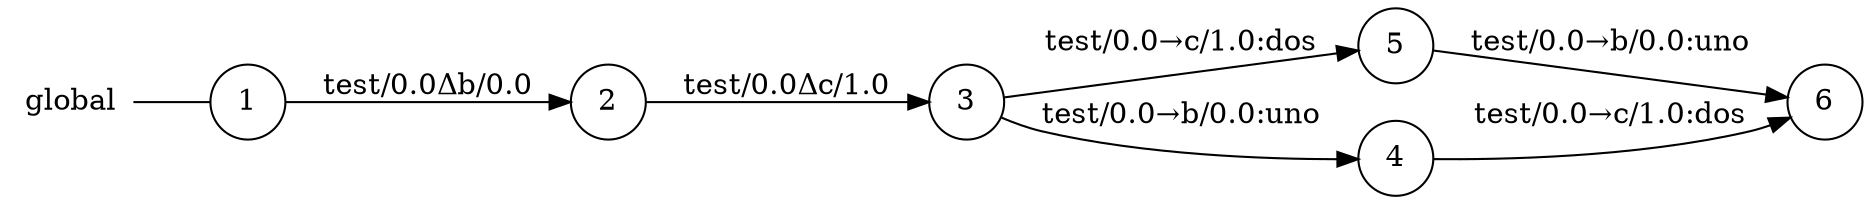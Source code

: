 digraph global {
	rankdir="LR";
	n_0 [label="global", shape="plaintext"];
	n_1 [id="5", shape=circle, label="5"];
	n_2 [id="6", shape=circle, label="6"];
	n_3 [id="1", shape=circle, label="1"];
	n_0 -> n_3 [arrowhead=none];
	n_4 [id="2", shape=circle, label="2"];
	n_5 [id="4", shape=circle, label="4"];
	n_6 [id="3", shape=circle, label="3"];

	n_1 -> n_2 [id="[$e|5]", label="test/0.0→b/0.0:uno"];
	n_3 -> n_4 [id="[$e|0]", label="test/0.0Δb/0.0"];
	n_6 -> n_1 [id="[$e|3]", label="test/0.0→c/1.0:dos"];
	n_6 -> n_5 [id="[$e|2]", label="test/0.0→b/0.0:uno"];
	n_5 -> n_2 [id="[$e|4]", label="test/0.0→c/1.0:dos"];
	n_4 -> n_6 [id="[$e|1]", label="test/0.0Δc/1.0"];
}
